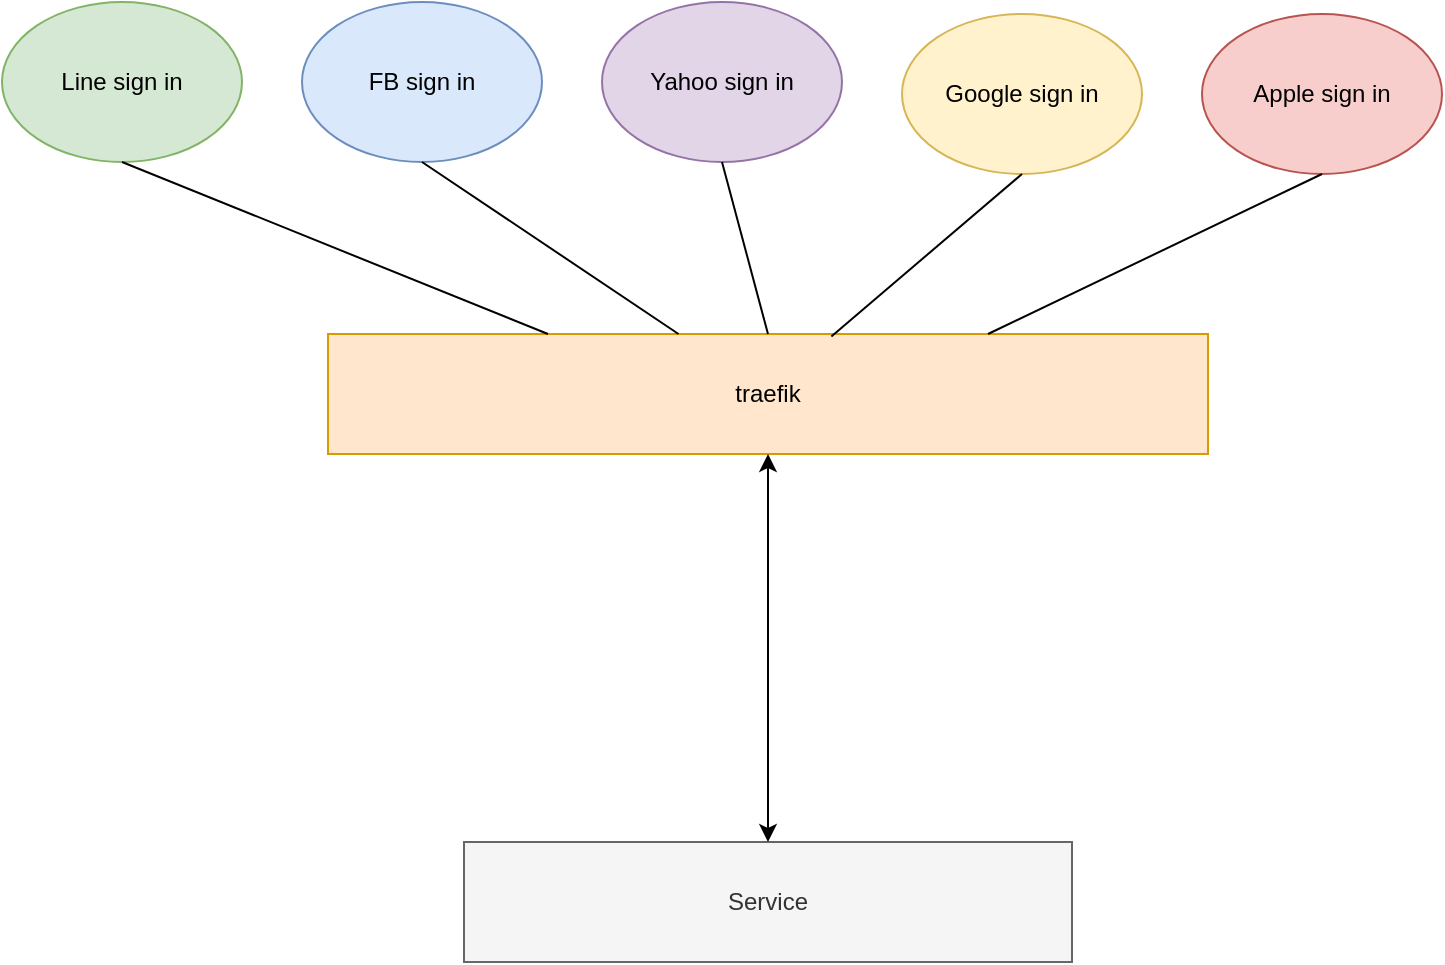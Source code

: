 <mxfile version="12.2.4" pages="1"><diagram id="L62ul2gaoKhtaIHPsEFN" name="Page-1"><mxGraphModel dx="2186" dy="1402" grid="1" gridSize="10" guides="1" tooltips="1" connect="1" arrows="1" fold="1" page="1" pageScale="1" pageWidth="827" pageHeight="1169" math="0" shadow="0"><root><mxCell id="0"/><mxCell id="1" parent="0"/><mxCell id="2" value="traefik" style="rounded=0;whiteSpace=wrap;html=1;fillColor=#ffe6cc;strokeColor=#d79b00;" parent="1" vertex="1"><mxGeometry x="216" y="626" width="440" height="60" as="geometry"/></mxCell><mxCell id="3" value="Line sign in" style="ellipse;whiteSpace=wrap;html=1;fillColor=#d5e8d4;strokeColor=#82b366;" parent="1" vertex="1"><mxGeometry x="53" y="460" width="120" height="80" as="geometry"/></mxCell><mxCell id="4" value="FB sign in" style="ellipse;whiteSpace=wrap;html=1;fillColor=#dae8fc;strokeColor=#6c8ebf;" parent="1" vertex="1"><mxGeometry x="203" y="460" width="120" height="80" as="geometry"/></mxCell><mxCell id="5" value="Yahoo sign in" style="ellipse;whiteSpace=wrap;html=1;fillColor=#e1d5e7;strokeColor=#9673a6;" parent="1" vertex="1"><mxGeometry x="353" y="460" width="120" height="80" as="geometry"/></mxCell><mxCell id="6" value="Google sign in" style="ellipse;whiteSpace=wrap;html=1;fillColor=#fff2cc;strokeColor=#d6b656;" parent="1" vertex="1"><mxGeometry x="503" y="466" width="120" height="80" as="geometry"/></mxCell><mxCell id="7" value="Apple sign in" style="ellipse;whiteSpace=wrap;html=1;fillColor=#f8cecc;strokeColor=#b85450;" parent="1" vertex="1"><mxGeometry x="653" y="466" width="120" height="80" as="geometry"/></mxCell><mxCell id="8" value="" style="endArrow=none;html=1;exitX=0.25;exitY=0;exitDx=0;exitDy=0;" parent="1" source="2" edge="1"><mxGeometry width="50" height="50" relative="1" as="geometry"><mxPoint x="63" y="590" as="sourcePoint"/><mxPoint x="113" y="540" as="targetPoint"/></mxGeometry></mxCell><mxCell id="15" value="" style="endArrow=none;html=1;entryX=0.5;entryY=1;entryDx=0;entryDy=0;" parent="1" source="2" target="4" edge="1"><mxGeometry width="50" height="50" relative="1" as="geometry"><mxPoint x="53" y="756" as="sourcePoint"/><mxPoint x="103" y="706" as="targetPoint"/></mxGeometry></mxCell><mxCell id="16" value="" style="endArrow=none;html=1;entryX=0.5;entryY=1;entryDx=0;entryDy=0;exitX=0.5;exitY=0;exitDx=0;exitDy=0;" parent="1" source="2" edge="1"><mxGeometry width="50" height="50" relative="1" as="geometry"><mxPoint x="541.259" y="626" as="sourcePoint"/><mxPoint x="413" y="540" as="targetPoint"/></mxGeometry></mxCell><mxCell id="17" value="" style="endArrow=none;html=1;entryX=0.5;entryY=1;entryDx=0;entryDy=0;exitX=0.572;exitY=0.02;exitDx=0;exitDy=0;exitPerimeter=0;" parent="1" source="2" target="6" edge="1"><mxGeometry width="50" height="50" relative="1" as="geometry"><mxPoint x="446" y="636" as="sourcePoint"/><mxPoint x="423" y="550" as="targetPoint"/><Array as="points"/></mxGeometry></mxCell><mxCell id="18" value="" style="endArrow=none;html=1;entryX=0.5;entryY=1;entryDx=0;entryDy=0;exitX=0.75;exitY=0;exitDx=0;exitDy=0;" parent="1" source="2" edge="1"><mxGeometry width="50" height="50" relative="1" as="geometry"><mxPoint x="617.68" y="627.2" as="sourcePoint"/><mxPoint x="713" y="546" as="targetPoint"/><Array as="points"/></mxGeometry></mxCell><mxCell id="19" value="Service" style="rounded=0;whiteSpace=wrap;html=1;fillColor=#f5f5f5;strokeColor=#666666;fontColor=#333333;" parent="1" vertex="1"><mxGeometry x="284" y="880" width="304" height="60" as="geometry"/></mxCell><mxCell id="20" value="" style="endArrow=classic;startArrow=classic;html=1;entryX=0.5;entryY=1;entryDx=0;entryDy=0;exitX=0.5;exitY=0;exitDx=0;exitDy=0;" parent="1" source="19" target="2" edge="1"><mxGeometry width="50" height="50" relative="1" as="geometry"><mxPoint x="50" y="1010" as="sourcePoint"/><mxPoint x="100" y="960" as="targetPoint"/><Array as="points"/></mxGeometry></mxCell></root></mxGraphModel></diagram></mxfile>